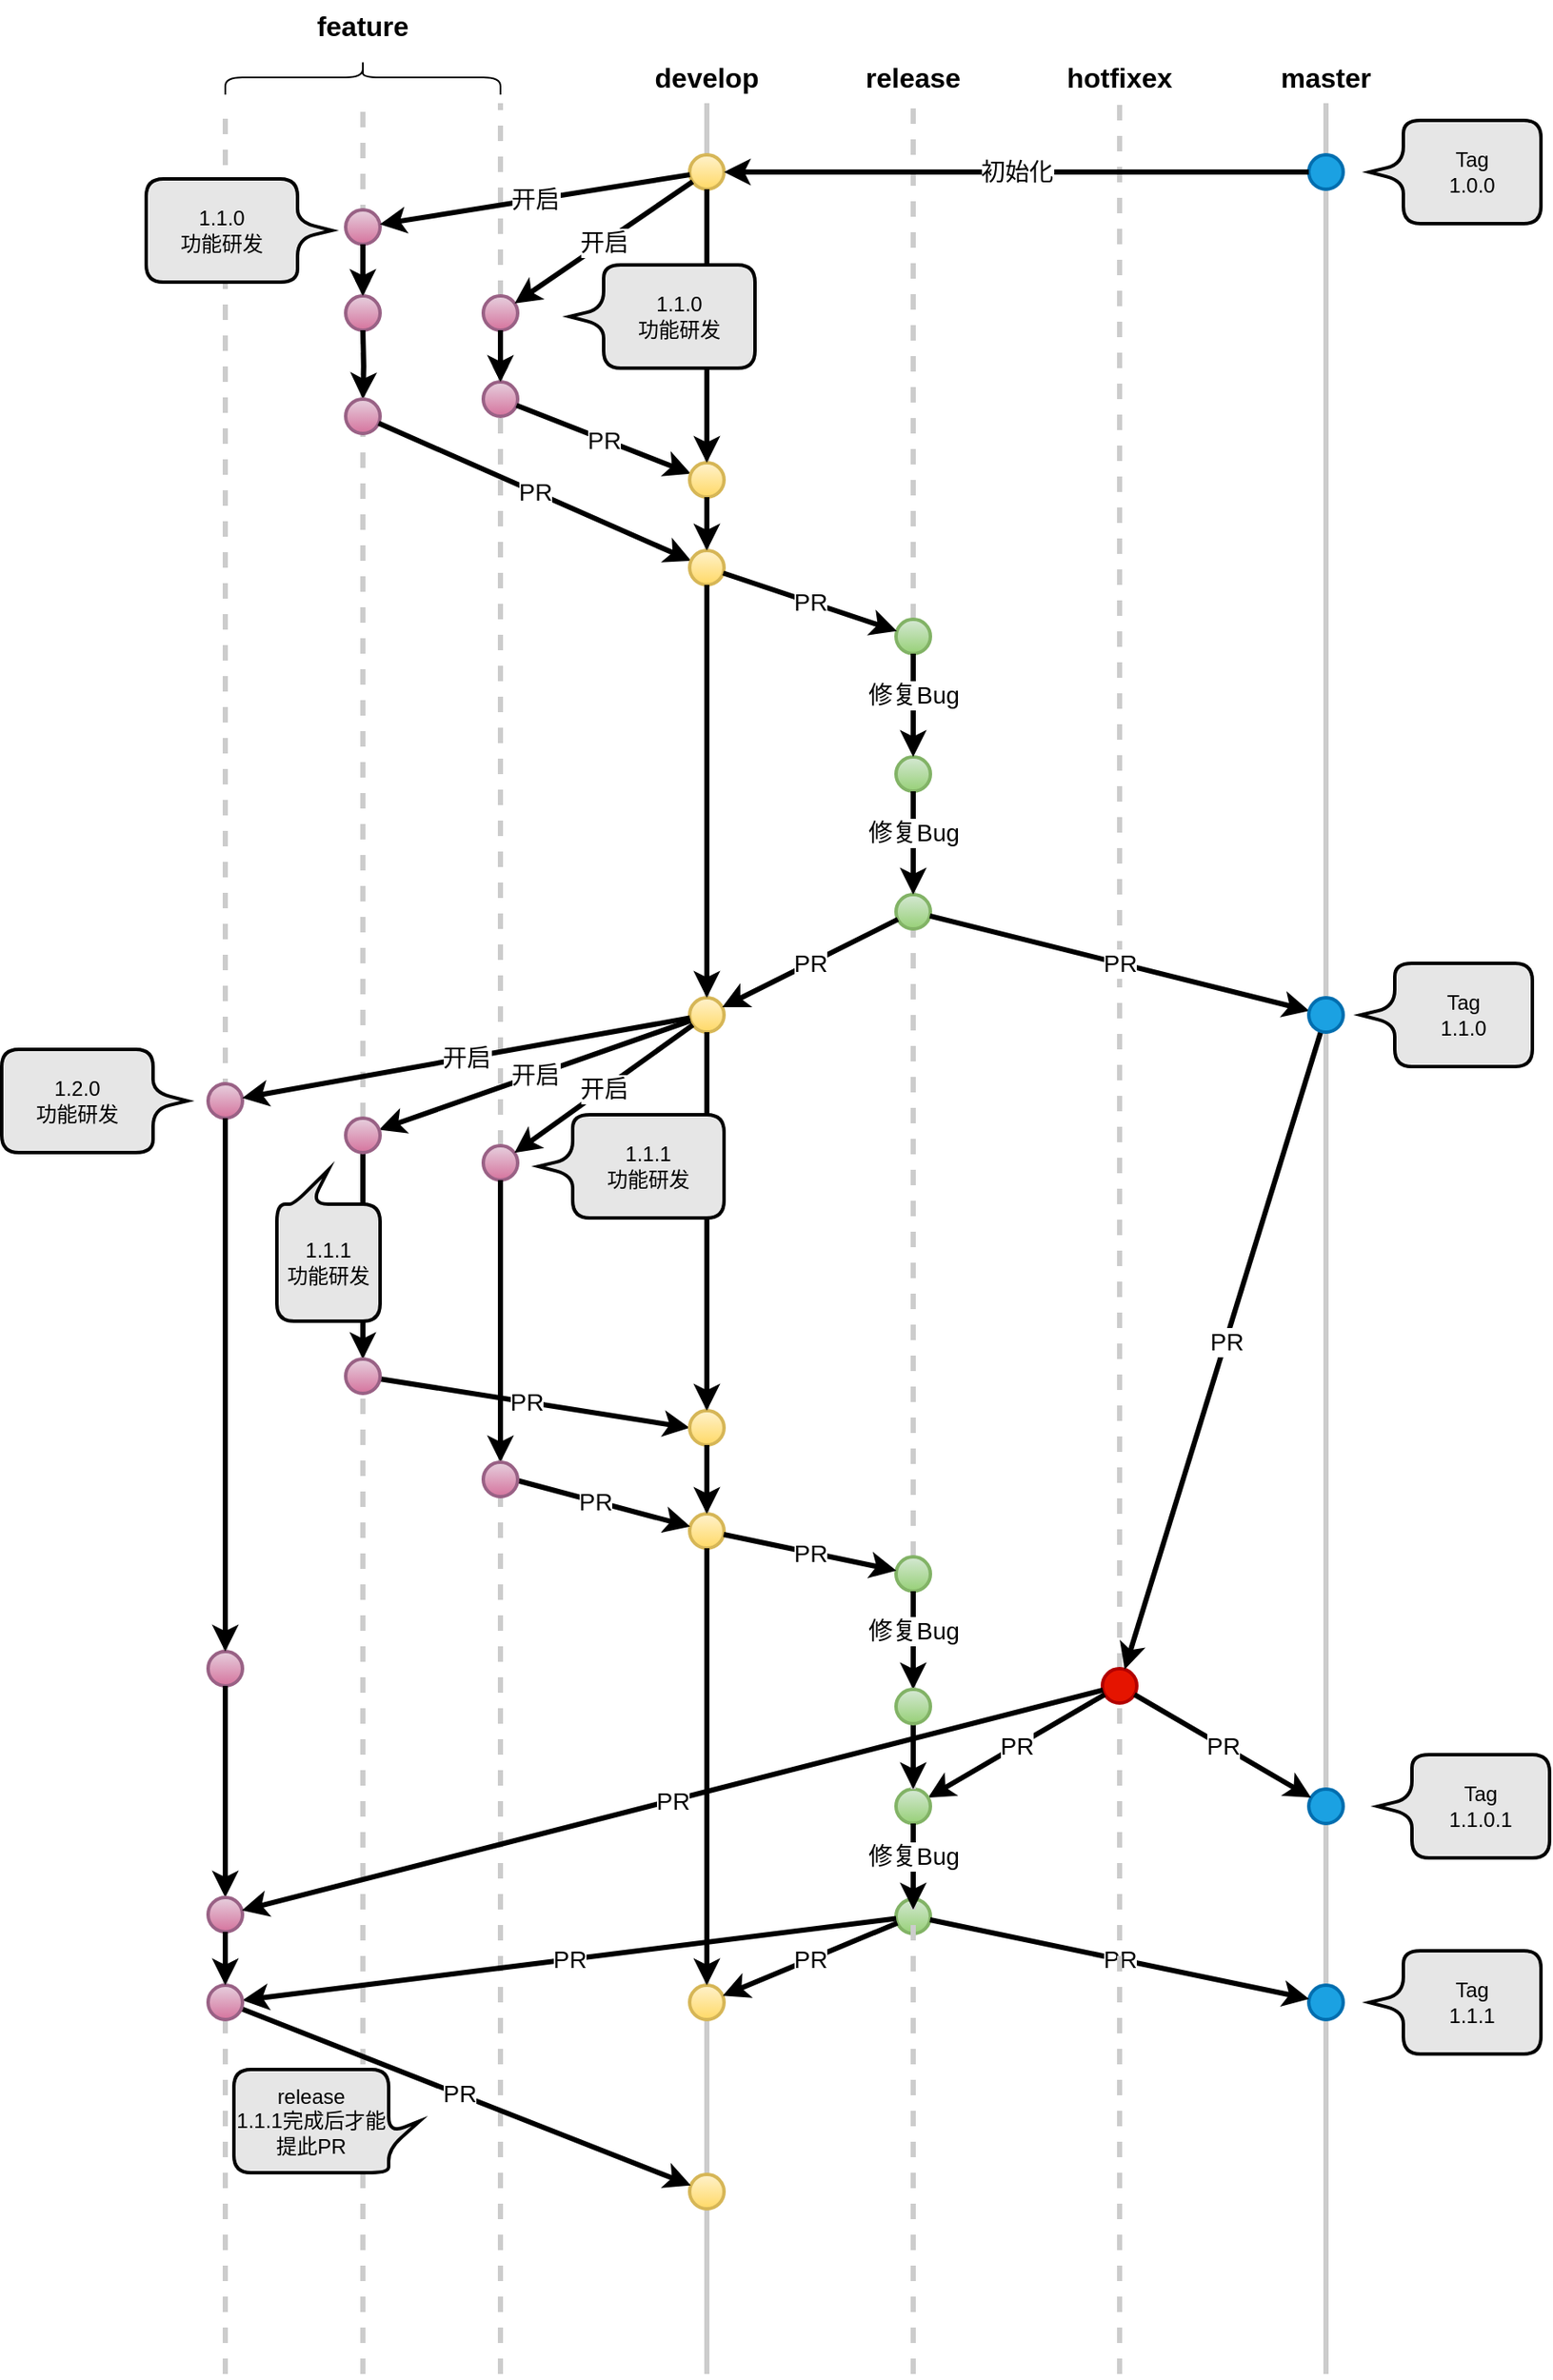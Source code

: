 <mxfile version="22.1.3" type="github">
  <diagram name="Page-1" id="2YBvvXClWsGukQMizWep">
    <mxGraphModel dx="2284" dy="1850" grid="1" gridSize="10" guides="1" tooltips="1" connect="1" arrows="1" fold="1" page="1" pageScale="1" pageWidth="850" pageHeight="1100" math="0" shadow="0">
      <root>
        <mxCell id="0" />
        <mxCell id="1" parent="0" />
        <mxCell id="43bpJHLOXwkWfMs68zJb-3" value="" style="endArrow=none;html=1;rounded=0;dashed=1;strokeWidth=3;strokeColor=#CCCCCC;" edge="1" parent="1" source="43bpJHLOXwkWfMs68zJb-27">
          <mxGeometry width="50" height="50" relative="1" as="geometry">
            <mxPoint x="200" y="680" as="sourcePoint" />
            <mxPoint x="200" y="40" as="targetPoint" />
          </mxGeometry>
        </mxCell>
        <mxCell id="43bpJHLOXwkWfMs68zJb-4" value="" style="endArrow=none;html=1;rounded=0;strokeWidth=3;strokeColor=#CCCCCC;" edge="1" parent="1" source="43bpJHLOXwkWfMs68zJb-17">
          <mxGeometry width="50" height="50" relative="1" as="geometry">
            <mxPoint x="320" y="680" as="sourcePoint" />
            <mxPoint x="320" y="40" as="targetPoint" />
          </mxGeometry>
        </mxCell>
        <mxCell id="43bpJHLOXwkWfMs68zJb-5" value="" style="endArrow=none;html=1;rounded=0;dashed=1;strokeWidth=3;strokeColor=#CCCCCC;" edge="1" parent="1" source="43bpJHLOXwkWfMs68zJb-61">
          <mxGeometry width="50" height="50" relative="1" as="geometry">
            <mxPoint x="440" y="680" as="sourcePoint" />
            <mxPoint x="440" y="40" as="targetPoint" />
          </mxGeometry>
        </mxCell>
        <mxCell id="43bpJHLOXwkWfMs68zJb-6" value="" style="endArrow=none;html=1;rounded=0;dashed=1;strokeWidth=3;strokeColor=#CCCCCC;" edge="1" parent="1" source="43bpJHLOXwkWfMs68zJb-145">
          <mxGeometry width="50" height="50" relative="1" as="geometry">
            <mxPoint x="560" y="1280" as="sourcePoint" />
            <mxPoint x="560" y="40" as="targetPoint" />
          </mxGeometry>
        </mxCell>
        <mxCell id="43bpJHLOXwkWfMs68zJb-7" value="" style="endArrow=none;html=1;rounded=0;strokeWidth=3;strokeColor=#CCCCCC;" edge="1" parent="1" source="43bpJHLOXwkWfMs68zJb-13">
          <mxGeometry width="50" height="50" relative="1" as="geometry">
            <mxPoint x="680" y="680" as="sourcePoint" />
            <mxPoint x="680" y="40" as="targetPoint" />
          </mxGeometry>
        </mxCell>
        <mxCell id="43bpJHLOXwkWfMs68zJb-8" value="master" style="text;html=1;strokeColor=none;fillColor=none;align=center;verticalAlign=middle;whiteSpace=wrap;rounded=0;fontStyle=1;fontSize=16;" vertex="1" parent="1">
          <mxGeometry x="650" y="10" width="60" height="30" as="geometry" />
        </mxCell>
        <mxCell id="43bpJHLOXwkWfMs68zJb-9" value="hotfixex" style="text;html=1;strokeColor=none;fillColor=none;align=center;verticalAlign=middle;whiteSpace=wrap;rounded=0;fontStyle=1;fontSize=16;" vertex="1" parent="1">
          <mxGeometry x="530" y="10" width="60" height="30" as="geometry" />
        </mxCell>
        <mxCell id="43bpJHLOXwkWfMs68zJb-10" value="release" style="text;html=1;strokeColor=none;fillColor=none;align=center;verticalAlign=middle;whiteSpace=wrap;rounded=0;fontStyle=1;fontSize=16;" vertex="1" parent="1">
          <mxGeometry x="410" y="10" width="60" height="30" as="geometry" />
        </mxCell>
        <mxCell id="43bpJHLOXwkWfMs68zJb-11" value="develop" style="text;html=1;strokeColor=none;fillColor=none;align=center;verticalAlign=middle;whiteSpace=wrap;rounded=0;fontStyle=1;fontSize=16;" vertex="1" parent="1">
          <mxGeometry x="290" y="10" width="60" height="30" as="geometry" />
        </mxCell>
        <mxCell id="43bpJHLOXwkWfMs68zJb-12" value="feature" style="text;html=1;strokeColor=none;fillColor=none;align=center;verticalAlign=middle;whiteSpace=wrap;rounded=0;fontStyle=1;fontSize=16;" vertex="1" parent="1">
          <mxGeometry x="90" y="-20" width="60" height="30" as="geometry" />
        </mxCell>
        <mxCell id="43bpJHLOXwkWfMs68zJb-14" value="" style="endArrow=none;html=1;rounded=0;strokeWidth=3;strokeColor=#CCCCCC;" edge="1" parent="1" source="43bpJHLOXwkWfMs68zJb-72" target="43bpJHLOXwkWfMs68zJb-13">
          <mxGeometry width="50" height="50" relative="1" as="geometry">
            <mxPoint x="680" y="680" as="sourcePoint" />
            <mxPoint x="680" y="40" as="targetPoint" />
          </mxGeometry>
        </mxCell>
        <mxCell id="43bpJHLOXwkWfMs68zJb-13" value="" style="ellipse;whiteSpace=wrap;html=1;aspect=fixed;strokeWidth=2;fillColor=#1ba1e2;fontColor=#ffffff;strokeColor=#006EAF;" vertex="1" parent="1">
          <mxGeometry x="670" y="70" width="20" height="20" as="geometry" />
        </mxCell>
        <mxCell id="43bpJHLOXwkWfMs68zJb-18" value="" style="endArrow=none;html=1;rounded=0;strokeWidth=3;strokeColor=#CCCCCC;" edge="1" parent="1" source="43bpJHLOXwkWfMs68zJb-59" target="43bpJHLOXwkWfMs68zJb-17">
          <mxGeometry width="50" height="50" relative="1" as="geometry">
            <mxPoint x="320" y="680" as="sourcePoint" />
            <mxPoint x="320" y="40" as="targetPoint" />
          </mxGeometry>
        </mxCell>
        <mxCell id="43bpJHLOXwkWfMs68zJb-17" value="" style="ellipse;whiteSpace=wrap;html=1;aspect=fixed;strokeWidth=2;fillColor=#fff2cc;strokeColor=#d6b656;gradientColor=#ffd966;" vertex="1" parent="1">
          <mxGeometry x="310" y="70" width="20" height="20" as="geometry" />
        </mxCell>
        <mxCell id="43bpJHLOXwkWfMs68zJb-19" value="" style="endArrow=classic;html=1;rounded=0;strokeWidth=3;" edge="1" parent="1" source="43bpJHLOXwkWfMs68zJb-13" target="43bpJHLOXwkWfMs68zJb-17">
          <mxGeometry relative="1" as="geometry">
            <mxPoint x="430" y="340" as="sourcePoint" />
            <mxPoint x="530" y="340" as="targetPoint" />
          </mxGeometry>
        </mxCell>
        <mxCell id="43bpJHLOXwkWfMs68zJb-20" value="初始化" style="edgeLabel;resizable=0;html=1;align=center;verticalAlign=middle;fontSize=14;" connectable="0" vertex="1" parent="43bpJHLOXwkWfMs68zJb-19">
          <mxGeometry relative="1" as="geometry" />
        </mxCell>
        <mxCell id="43bpJHLOXwkWfMs68zJb-25" value="Tag&lt;br&gt;1.0.0" style="shape=callout;whiteSpace=wrap;html=1;perimeter=calloutPerimeter;size=20;position=0.42;rotation=90;position2=0.5;rounded=1;base=10;horizontal=0;strokeWidth=2;fillColor=#E6E6E6;" vertex="1" parent="1">
          <mxGeometry x="725" y="30" width="60" height="100" as="geometry" />
        </mxCell>
        <mxCell id="43bpJHLOXwkWfMs68zJb-26" value="" style="endArrow=none;html=1;rounded=0;dashed=1;strokeWidth=3;strokeColor=#CCCCCC;" edge="1" parent="1" source="43bpJHLOXwkWfMs68zJb-88">
          <mxGeometry width="50" height="50" relative="1" as="geometry">
            <mxPoint x="120" y="1280" as="sourcePoint" />
            <mxPoint x="120" y="40" as="targetPoint" />
          </mxGeometry>
        </mxCell>
        <mxCell id="43bpJHLOXwkWfMs68zJb-30" value="" style="endArrow=none;html=1;rounded=0;dashed=1;strokeWidth=3;strokeColor=#CCCCCC;" edge="1" parent="1" source="43bpJHLOXwkWfMs68zJb-28" target="43bpJHLOXwkWfMs68zJb-27">
          <mxGeometry width="50" height="50" relative="1" as="geometry">
            <mxPoint x="200" y="732" as="sourcePoint" />
            <mxPoint x="200" y="92" as="targetPoint" />
          </mxGeometry>
        </mxCell>
        <mxCell id="43bpJHLOXwkWfMs68zJb-38" value="" style="edgeStyle=orthogonalEdgeStyle;rounded=0;orthogonalLoop=1;jettySize=auto;html=1;" edge="1" parent="1" source="43bpJHLOXwkWfMs68zJb-27" target="43bpJHLOXwkWfMs68zJb-28">
          <mxGeometry relative="1" as="geometry" />
        </mxCell>
        <mxCell id="43bpJHLOXwkWfMs68zJb-27" value="" style="ellipse;whiteSpace=wrap;html=1;aspect=fixed;strokeWidth=2;fillColor=#e6d0de;strokeColor=#996185;gradientColor=#d5739d;" vertex="1" parent="1">
          <mxGeometry x="190" y="152" width="20" height="20" as="geometry" />
        </mxCell>
        <mxCell id="43bpJHLOXwkWfMs68zJb-32" value="" style="endArrow=none;html=1;rounded=0;dashed=1;strokeWidth=3;strokeColor=#CCCCCC;" edge="1" parent="1" source="43bpJHLOXwkWfMs68zJb-85" target="43bpJHLOXwkWfMs68zJb-28">
          <mxGeometry width="50" height="50" relative="1" as="geometry">
            <mxPoint x="200" y="1280" as="sourcePoint" />
            <mxPoint x="200" y="120" as="targetPoint" />
          </mxGeometry>
        </mxCell>
        <mxCell id="43bpJHLOXwkWfMs68zJb-28" value="" style="ellipse;whiteSpace=wrap;html=1;aspect=fixed;strokeWidth=2;fillColor=#e6d0de;strokeColor=#996185;gradientColor=#d5739d;" vertex="1" parent="1">
          <mxGeometry x="190" y="202" width="20" height="20" as="geometry" />
        </mxCell>
        <mxCell id="43bpJHLOXwkWfMs68zJb-33" value="" style="endArrow=classic;html=1;rounded=0;strokeWidth=3;" edge="1" parent="1" source="43bpJHLOXwkWfMs68zJb-17" target="43bpJHLOXwkWfMs68zJb-27">
          <mxGeometry relative="1" as="geometry">
            <mxPoint x="320" y="130" as="sourcePoint" />
            <mxPoint x="-20" y="130" as="targetPoint" />
          </mxGeometry>
        </mxCell>
        <mxCell id="43bpJHLOXwkWfMs68zJb-34" value="开启" style="edgeLabel;resizable=0;html=1;align=center;verticalAlign=middle;fontSize=14;" connectable="0" vertex="1" parent="43bpJHLOXwkWfMs68zJb-33">
          <mxGeometry relative="1" as="geometry" />
        </mxCell>
        <mxCell id="43bpJHLOXwkWfMs68zJb-35" value="" style="endArrow=classic;html=1;rounded=0;strokeWidth=3;" edge="1" parent="1" source="43bpJHLOXwkWfMs68zJb-27" target="43bpJHLOXwkWfMs68zJb-28">
          <mxGeometry relative="1" as="geometry">
            <mxPoint x="170" y="192" as="sourcePoint" />
            <mxPoint x="100.3" y="187.62" as="targetPoint" />
          </mxGeometry>
        </mxCell>
        <mxCell id="43bpJHLOXwkWfMs68zJb-39" value="" style="endArrow=none;html=1;rounded=0;dashed=1;strokeWidth=3;strokeColor=#CCCCCC;" edge="1" source="43bpJHLOXwkWfMs68zJb-42" target="43bpJHLOXwkWfMs68zJb-41" parent="1">
          <mxGeometry width="50" height="50" relative="1" as="geometry">
            <mxPoint x="120" y="682" as="sourcePoint" />
            <mxPoint x="120" y="42" as="targetPoint" />
          </mxGeometry>
        </mxCell>
        <mxCell id="43bpJHLOXwkWfMs68zJb-40" value="" style="edgeStyle=orthogonalEdgeStyle;rounded=0;orthogonalLoop=1;jettySize=auto;html=1;" edge="1" source="43bpJHLOXwkWfMs68zJb-41" target="43bpJHLOXwkWfMs68zJb-42" parent="1">
          <mxGeometry relative="1" as="geometry" />
        </mxCell>
        <mxCell id="43bpJHLOXwkWfMs68zJb-41" value="" style="ellipse;whiteSpace=wrap;html=1;aspect=fixed;strokeWidth=2;fillColor=#e6d0de;strokeColor=#996185;gradientColor=#d5739d;" vertex="1" parent="1">
          <mxGeometry x="110" y="102" width="20" height="20" as="geometry" />
        </mxCell>
        <mxCell id="43bpJHLOXwkWfMs68zJb-42" value="" style="ellipse;whiteSpace=wrap;html=1;aspect=fixed;strokeWidth=2;fillColor=#e6d0de;strokeColor=#996185;gradientColor=#d5739d;" vertex="1" parent="1">
          <mxGeometry x="110" y="152" width="20" height="20" as="geometry" />
        </mxCell>
        <mxCell id="43bpJHLOXwkWfMs68zJb-43" value="" style="endArrow=classic;html=1;rounded=0;strokeWidth=3;" edge="1" source="43bpJHLOXwkWfMs68zJb-41" target="43bpJHLOXwkWfMs68zJb-42" parent="1">
          <mxGeometry relative="1" as="geometry">
            <mxPoint x="90" y="142" as="sourcePoint" />
            <mxPoint x="20.3" y="137.62" as="targetPoint" />
          </mxGeometry>
        </mxCell>
        <mxCell id="43bpJHLOXwkWfMs68zJb-44" value="" style="endArrow=classic;html=1;rounded=0;strokeWidth=3;" edge="1" parent="1" source="43bpJHLOXwkWfMs68zJb-17" target="43bpJHLOXwkWfMs68zJb-41">
          <mxGeometry relative="1" as="geometry">
            <mxPoint x="252" y="51.64" as="sourcePoint" />
            <mxPoint x="148" y="121.64" as="targetPoint" />
          </mxGeometry>
        </mxCell>
        <mxCell id="43bpJHLOXwkWfMs68zJb-45" value="开启" style="edgeLabel;resizable=0;html=1;align=center;verticalAlign=middle;fontSize=14;" connectable="0" vertex="1" parent="43bpJHLOXwkWfMs68zJb-44">
          <mxGeometry relative="1" as="geometry" />
        </mxCell>
        <mxCell id="43bpJHLOXwkWfMs68zJb-46" value="" style="endArrow=none;html=1;rounded=0;dashed=1;strokeWidth=3;strokeColor=#CCCCCC;" edge="1" source="43bpJHLOXwkWfMs68zJb-48" parent="1">
          <mxGeometry width="50" height="50" relative="1" as="geometry">
            <mxPoint x="120" y="732" as="sourcePoint" />
            <mxPoint x="120" y="172" as="targetPoint" />
          </mxGeometry>
        </mxCell>
        <mxCell id="43bpJHLOXwkWfMs68zJb-47" value="" style="edgeStyle=orthogonalEdgeStyle;rounded=0;orthogonalLoop=1;jettySize=auto;html=1;strokeWidth=3;" edge="1" target="43bpJHLOXwkWfMs68zJb-48" parent="1">
          <mxGeometry relative="1" as="geometry">
            <mxPoint x="120" y="172" as="sourcePoint" />
          </mxGeometry>
        </mxCell>
        <mxCell id="43bpJHLOXwkWfMs68zJb-48" value="" style="ellipse;whiteSpace=wrap;html=1;aspect=fixed;strokeWidth=2;fillColor=#e6d0de;strokeColor=#996185;gradientColor=#d5739d;" vertex="1" parent="1">
          <mxGeometry x="110" y="212" width="20" height="20" as="geometry" />
        </mxCell>
        <mxCell id="43bpJHLOXwkWfMs68zJb-51" value="" style="endArrow=classic;html=1;rounded=0;strokeWidth=3;" edge="1" parent="1" source="43bpJHLOXwkWfMs68zJb-28" target="43bpJHLOXwkWfMs68zJb-53">
          <mxGeometry relative="1" as="geometry">
            <mxPoint x="252" y="232.35" as="sourcePoint" />
            <mxPoint x="160" y="300" as="targetPoint" />
          </mxGeometry>
        </mxCell>
        <mxCell id="43bpJHLOXwkWfMs68zJb-52" value="PR" style="edgeLabel;resizable=0;html=1;align=center;verticalAlign=middle;fontSize=14;" connectable="0" vertex="1" parent="43bpJHLOXwkWfMs68zJb-51">
          <mxGeometry relative="1" as="geometry" />
        </mxCell>
        <mxCell id="43bpJHLOXwkWfMs68zJb-53" value="" style="ellipse;whiteSpace=wrap;html=1;aspect=fixed;strokeWidth=2;fillColor=#fff2cc;strokeColor=#d6b656;gradientColor=#ffd966;" vertex="1" parent="1">
          <mxGeometry x="310" y="249" width="20" height="20" as="geometry" />
        </mxCell>
        <mxCell id="43bpJHLOXwkWfMs68zJb-54" value="" style="endArrow=classic;html=1;rounded=0;strokeWidth=3;" edge="1" parent="1" source="43bpJHLOXwkWfMs68zJb-48" target="43bpJHLOXwkWfMs68zJb-59">
          <mxGeometry relative="1" as="geometry">
            <mxPoint x="130" y="242" as="sourcePoint" />
            <mxPoint x="232" y="300" as="targetPoint" />
          </mxGeometry>
        </mxCell>
        <mxCell id="43bpJHLOXwkWfMs68zJb-55" value="PR" style="edgeLabel;resizable=0;html=1;align=center;verticalAlign=middle;fontSize=14;" connectable="0" vertex="1" parent="43bpJHLOXwkWfMs68zJb-54">
          <mxGeometry relative="1" as="geometry" />
        </mxCell>
        <mxCell id="43bpJHLOXwkWfMs68zJb-60" value="" style="endArrow=none;html=1;rounded=0;strokeWidth=3;strokeColor=#CCCCCC;" edge="1" parent="1" source="43bpJHLOXwkWfMs68zJb-74" target="43bpJHLOXwkWfMs68zJb-59">
          <mxGeometry width="50" height="50" relative="1" as="geometry">
            <mxPoint x="320" y="680" as="sourcePoint" />
            <mxPoint x="320" y="90" as="targetPoint" />
          </mxGeometry>
        </mxCell>
        <mxCell id="43bpJHLOXwkWfMs68zJb-59" value="" style="ellipse;whiteSpace=wrap;html=1;aspect=fixed;strokeWidth=2;fillColor=#fff2cc;strokeColor=#d6b656;gradientColor=#ffd966;" vertex="1" parent="1">
          <mxGeometry x="310" y="300" width="20" height="20" as="geometry" />
        </mxCell>
        <mxCell id="43bpJHLOXwkWfMs68zJb-62" value="" style="endArrow=none;html=1;rounded=0;dashed=1;strokeWidth=3;strokeColor=#CCCCCC;" edge="1" parent="1" source="43bpJHLOXwkWfMs68zJb-116" target="43bpJHLOXwkWfMs68zJb-61">
          <mxGeometry width="50" height="50" relative="1" as="geometry">
            <mxPoint x="440" y="1280" as="sourcePoint" />
            <mxPoint x="440" y="40" as="targetPoint" />
          </mxGeometry>
        </mxCell>
        <mxCell id="43bpJHLOXwkWfMs68zJb-61" value="" style="ellipse;whiteSpace=wrap;html=1;aspect=fixed;strokeWidth=2;fillColor=#d5e8d4;strokeColor=#82b366;gradientColor=#97d077;" vertex="1" parent="1">
          <mxGeometry x="430" y="340" width="20" height="20" as="geometry" />
        </mxCell>
        <mxCell id="43bpJHLOXwkWfMs68zJb-63" value="" style="endArrow=classic;html=1;rounded=0;strokeWidth=3;" edge="1" parent="1" source="43bpJHLOXwkWfMs68zJb-59" target="43bpJHLOXwkWfMs68zJb-61">
          <mxGeometry relative="1" as="geometry">
            <mxPoint x="329.69" y="340.36" as="sourcePoint" />
            <mxPoint x="410" y="360" as="targetPoint" />
          </mxGeometry>
        </mxCell>
        <mxCell id="43bpJHLOXwkWfMs68zJb-64" value="PR" style="edgeLabel;resizable=0;html=1;align=center;verticalAlign=middle;fontSize=14;" connectable="0" vertex="1" parent="43bpJHLOXwkWfMs68zJb-63">
          <mxGeometry relative="1" as="geometry" />
        </mxCell>
        <mxCell id="43bpJHLOXwkWfMs68zJb-65" value="" style="ellipse;whiteSpace=wrap;html=1;aspect=fixed;strokeWidth=2;fillColor=#d5e8d4;strokeColor=#82b366;gradientColor=#97d077;" vertex="1" parent="1">
          <mxGeometry x="430" y="420" width="20" height="20" as="geometry" />
        </mxCell>
        <mxCell id="43bpJHLOXwkWfMs68zJb-66" value="" style="endArrow=classic;html=1;rounded=0;strokeWidth=3;entryX=0.5;entryY=0;entryDx=0;entryDy=0;" edge="1" parent="1" source="43bpJHLOXwkWfMs68zJb-61" target="43bpJHLOXwkWfMs68zJb-65">
          <mxGeometry relative="1" as="geometry">
            <mxPoint x="480.5" y="339.89" as="sourcePoint" />
            <mxPoint x="480" y="410" as="targetPoint" />
          </mxGeometry>
        </mxCell>
        <mxCell id="43bpJHLOXwkWfMs68zJb-67" value="修复Bug" style="edgeLabel;resizable=0;html=1;align=center;verticalAlign=middle;fontSize=14;" connectable="0" vertex="1" parent="43bpJHLOXwkWfMs68zJb-66">
          <mxGeometry relative="1" as="geometry">
            <mxPoint y="-6" as="offset" />
          </mxGeometry>
        </mxCell>
        <mxCell id="43bpJHLOXwkWfMs68zJb-69" value="" style="ellipse;whiteSpace=wrap;html=1;aspect=fixed;strokeWidth=2;fillColor=#d5e8d4;strokeColor=#82b366;gradientColor=#97d077;" vertex="1" parent="1">
          <mxGeometry x="430" y="500" width="20" height="20" as="geometry" />
        </mxCell>
        <mxCell id="43bpJHLOXwkWfMs68zJb-70" value="" style="endArrow=classic;html=1;rounded=0;strokeWidth=3;entryX=0.5;entryY=0;entryDx=0;entryDy=0;" edge="1" parent="1" target="43bpJHLOXwkWfMs68zJb-69">
          <mxGeometry relative="1" as="geometry">
            <mxPoint x="440" y="440" as="sourcePoint" />
            <mxPoint x="480" y="490" as="targetPoint" />
          </mxGeometry>
        </mxCell>
        <mxCell id="43bpJHLOXwkWfMs68zJb-71" value="修复Bug" style="edgeLabel;resizable=0;html=1;align=center;verticalAlign=middle;fontSize=14;" connectable="0" vertex="1" parent="43bpJHLOXwkWfMs68zJb-70">
          <mxGeometry relative="1" as="geometry">
            <mxPoint y="-6" as="offset" />
          </mxGeometry>
        </mxCell>
        <mxCell id="43bpJHLOXwkWfMs68zJb-73" value="" style="endArrow=none;html=1;rounded=0;strokeWidth=3;strokeColor=#CCCCCC;" edge="1" parent="1" source="43bpJHLOXwkWfMs68zJb-124" target="43bpJHLOXwkWfMs68zJb-72">
          <mxGeometry width="50" height="50" relative="1" as="geometry">
            <mxPoint x="680" y="1280" as="sourcePoint" />
            <mxPoint x="680" y="90" as="targetPoint" />
          </mxGeometry>
        </mxCell>
        <mxCell id="43bpJHLOXwkWfMs68zJb-75" value="" style="endArrow=none;html=1;rounded=0;strokeWidth=3;strokeColor=#CCCCCC;" edge="1" parent="1" target="43bpJHLOXwkWfMs68zJb-74">
          <mxGeometry width="50" height="50" relative="1" as="geometry">
            <mxPoint x="320" y="860" as="sourcePoint" />
            <mxPoint x="320" y="320" as="targetPoint" />
          </mxGeometry>
        </mxCell>
        <mxCell id="43bpJHLOXwkWfMs68zJb-74" value="" style="ellipse;whiteSpace=wrap;html=1;aspect=fixed;strokeWidth=2;fillColor=#fff2cc;strokeColor=#d6b656;gradientColor=#ffd966;" vertex="1" parent="1">
          <mxGeometry x="310" y="560" width="20" height="20" as="geometry" />
        </mxCell>
        <mxCell id="43bpJHLOXwkWfMs68zJb-76" value="" style="endArrow=classic;html=1;rounded=0;strokeWidth=3;" edge="1" parent="1" source="43bpJHLOXwkWfMs68zJb-69" target="43bpJHLOXwkWfMs68zJb-72">
          <mxGeometry relative="1" as="geometry">
            <mxPoint x="480.5" y="515.89" as="sourcePoint" />
            <mxPoint x="581.5" y="549.89" as="targetPoint" />
          </mxGeometry>
        </mxCell>
        <mxCell id="43bpJHLOXwkWfMs68zJb-77" value="PR" style="edgeLabel;resizable=0;html=1;align=center;verticalAlign=middle;fontSize=14;" connectable="0" vertex="1" parent="43bpJHLOXwkWfMs68zJb-76">
          <mxGeometry relative="1" as="geometry" />
        </mxCell>
        <mxCell id="43bpJHLOXwkWfMs68zJb-78" value="" style="endArrow=classic;html=1;rounded=0;strokeWidth=3;" edge="1" parent="1" source="43bpJHLOXwkWfMs68zJb-69" target="43bpJHLOXwkWfMs68zJb-74">
          <mxGeometry relative="1" as="geometry">
            <mxPoint x="420.29" y="542.01" as="sourcePoint" />
            <mxPoint x="640.29" y="598.01" as="targetPoint" />
          </mxGeometry>
        </mxCell>
        <mxCell id="43bpJHLOXwkWfMs68zJb-79" value="PR" style="edgeLabel;resizable=0;html=1;align=center;verticalAlign=middle;fontSize=14;" connectable="0" vertex="1" parent="43bpJHLOXwkWfMs68zJb-78">
          <mxGeometry relative="1" as="geometry" />
        </mxCell>
        <mxCell id="43bpJHLOXwkWfMs68zJb-80" value="Tag&lt;br&gt;1.1.0" style="shape=callout;whiteSpace=wrap;html=1;perimeter=calloutPerimeter;size=20;position=0.42;rotation=90;position2=0.5;rounded=1;base=10;horizontal=0;strokeWidth=2;fillColor=#E6E6E6;" vertex="1" parent="1">
          <mxGeometry x="720" y="520" width="60" height="100" as="geometry" />
        </mxCell>
        <mxCell id="43bpJHLOXwkWfMs68zJb-81" value="" style="endArrow=none;html=1;rounded=0;dashed=1;strokeWidth=3;strokeColor=#CCCCCC;" edge="1" parent="1" source="43bpJHLOXwkWfMs68zJb-130">
          <mxGeometry width="50" height="50" relative="1" as="geometry">
            <mxPoint x="40" y="1282" as="sourcePoint" />
            <mxPoint x="40" y="42" as="targetPoint" />
          </mxGeometry>
        </mxCell>
        <mxCell id="43bpJHLOXwkWfMs68zJb-82" value="1.1.0&lt;br&gt;功能研发" style="shape=callout;whiteSpace=wrap;html=1;perimeter=calloutPerimeter;size=20;position=0.42;rotation=0;position2=0.5;rounded=1;base=10;horizontal=1;strokeWidth=2;direction=north;fillColor=#E6E6E6;" vertex="1" parent="1">
          <mxGeometry x="-6" y="84" width="108" height="60" as="geometry" />
        </mxCell>
        <mxCell id="43bpJHLOXwkWfMs68zJb-86" value="" style="endArrow=none;html=1;rounded=0;dashed=1;strokeWidth=3;strokeColor=#CCCCCC;" edge="1" parent="1" source="43bpJHLOXwkWfMs68zJb-101" target="43bpJHLOXwkWfMs68zJb-85">
          <mxGeometry width="50" height="50" relative="1" as="geometry">
            <mxPoint x="200" y="1280" as="sourcePoint" />
            <mxPoint x="200" y="222" as="targetPoint" />
          </mxGeometry>
        </mxCell>
        <mxCell id="43bpJHLOXwkWfMs68zJb-85" value="" style="ellipse;whiteSpace=wrap;html=1;aspect=fixed;strokeWidth=2;fillColor=#e6d0de;strokeColor=#996185;gradientColor=#d5739d;" vertex="1" parent="1">
          <mxGeometry x="190" y="646" width="20" height="20" as="geometry" />
        </mxCell>
        <mxCell id="43bpJHLOXwkWfMs68zJb-87" value="" style="ellipse;whiteSpace=wrap;html=1;aspect=fixed;strokeWidth=2;fillColor=#e6d0de;strokeColor=#996185;gradientColor=#d5739d;" vertex="1" parent="1">
          <mxGeometry x="30" y="610" width="20" height="20" as="geometry" />
        </mxCell>
        <mxCell id="43bpJHLOXwkWfMs68zJb-90" value="" style="endArrow=none;html=1;rounded=0;dashed=1;strokeWidth=3;strokeColor=#CCCCCC;" edge="1" parent="1" source="43bpJHLOXwkWfMs68zJb-102" target="43bpJHLOXwkWfMs68zJb-88">
          <mxGeometry width="50" height="50" relative="1" as="geometry">
            <mxPoint x="120" y="1280" as="sourcePoint" />
            <mxPoint x="120" y="40" as="targetPoint" />
          </mxGeometry>
        </mxCell>
        <mxCell id="43bpJHLOXwkWfMs68zJb-91" value="" style="endArrow=classic;html=1;rounded=0;strokeWidth=3;" edge="1" parent="1" source="43bpJHLOXwkWfMs68zJb-74" target="43bpJHLOXwkWfMs68zJb-87">
          <mxGeometry relative="1" as="geometry">
            <mxPoint x="290.13" y="480.44" as="sourcePoint" />
            <mxPoint x="110.13" y="508.44" as="targetPoint" />
          </mxGeometry>
        </mxCell>
        <mxCell id="43bpJHLOXwkWfMs68zJb-92" value="开启" style="edgeLabel;resizable=0;html=1;align=center;verticalAlign=middle;fontSize=14;" connectable="0" vertex="1" parent="43bpJHLOXwkWfMs68zJb-91">
          <mxGeometry relative="1" as="geometry" />
        </mxCell>
        <mxCell id="43bpJHLOXwkWfMs68zJb-93" value="" style="endArrow=classic;html=1;rounded=0;strokeWidth=3;" edge="1" parent="1" source="43bpJHLOXwkWfMs68zJb-74" target="43bpJHLOXwkWfMs68zJb-88">
          <mxGeometry relative="1" as="geometry">
            <mxPoint x="290" y="510" as="sourcePoint" />
            <mxPoint x="110" y="538" as="targetPoint" />
          </mxGeometry>
        </mxCell>
        <mxCell id="43bpJHLOXwkWfMs68zJb-94" value="开启" style="edgeLabel;resizable=0;html=1;align=center;verticalAlign=middle;fontSize=14;" connectable="0" vertex="1" parent="43bpJHLOXwkWfMs68zJb-93">
          <mxGeometry relative="1" as="geometry" />
        </mxCell>
        <mxCell id="43bpJHLOXwkWfMs68zJb-95" value="" style="endArrow=classic;html=1;rounded=0;strokeWidth=3;" edge="1" parent="1" source="43bpJHLOXwkWfMs68zJb-74" target="43bpJHLOXwkWfMs68zJb-85">
          <mxGeometry relative="1" as="geometry">
            <mxPoint x="280" y="570" as="sourcePoint" />
            <mxPoint x="110" y="564" as="targetPoint" />
          </mxGeometry>
        </mxCell>
        <mxCell id="43bpJHLOXwkWfMs68zJb-96" value="开启" style="edgeLabel;resizable=0;html=1;align=center;verticalAlign=middle;fontSize=14;" connectable="0" vertex="1" parent="43bpJHLOXwkWfMs68zJb-95">
          <mxGeometry relative="1" as="geometry" />
        </mxCell>
        <mxCell id="43bpJHLOXwkWfMs68zJb-98" value="1.2.0&lt;br&gt;功能研发" style="shape=callout;whiteSpace=wrap;html=1;perimeter=calloutPerimeter;size=20;position=0.42;rotation=0;position2=0.5;rounded=1;base=10;horizontal=1;strokeWidth=2;direction=north;fillColor=#E6E6E6;" vertex="1" parent="1">
          <mxGeometry x="-90" y="590" width="108" height="60" as="geometry" />
        </mxCell>
        <mxCell id="43bpJHLOXwkWfMs68zJb-104" value="" style="endArrow=none;html=1;rounded=0;dashed=1;strokeWidth=3;strokeColor=#CCCCCC;" edge="1" parent="1" target="43bpJHLOXwkWfMs68zJb-101">
          <mxGeometry width="50" height="50" relative="1" as="geometry">
            <mxPoint x="200" y="1360" as="sourcePoint" />
            <mxPoint x="200" y="666" as="targetPoint" />
          </mxGeometry>
        </mxCell>
        <mxCell id="43bpJHLOXwkWfMs68zJb-105" value="" style="endArrow=none;html=1;rounded=0;dashed=1;strokeWidth=3;strokeColor=#CCCCCC;" edge="1" parent="1" target="43bpJHLOXwkWfMs68zJb-102">
          <mxGeometry width="50" height="50" relative="1" as="geometry">
            <mxPoint x="120" y="1360" as="sourcePoint" />
            <mxPoint x="120" y="650" as="targetPoint" />
          </mxGeometry>
        </mxCell>
        <mxCell id="43bpJHLOXwkWfMs68zJb-106" value="" style="edgeStyle=orthogonalEdgeStyle;rounded=0;orthogonalLoop=1;jettySize=auto;html=1;strokeWidth=3;" edge="1" parent="1" source="43bpJHLOXwkWfMs68zJb-85" target="43bpJHLOXwkWfMs68zJb-101">
          <mxGeometry relative="1" as="geometry">
            <mxPoint x="250" y="720" as="sourcePoint" />
            <mxPoint x="250" y="784" as="targetPoint" />
          </mxGeometry>
        </mxCell>
        <mxCell id="43bpJHLOXwkWfMs68zJb-107" value="" style="edgeStyle=orthogonalEdgeStyle;rounded=0;orthogonalLoop=1;jettySize=auto;html=1;strokeWidth=3;exitX=0.5;exitY=0.5;exitDx=0;exitDy=0;exitPerimeter=0;" edge="1" parent="1" source="43bpJHLOXwkWfMs68zJb-88" target="43bpJHLOXwkWfMs68zJb-102">
          <mxGeometry relative="1" as="geometry">
            <mxPoint x="159.5" y="726" as="sourcePoint" />
            <mxPoint x="159.5" y="790" as="targetPoint" />
          </mxGeometry>
        </mxCell>
        <mxCell id="43bpJHLOXwkWfMs68zJb-100" value="1.1.1&lt;br&gt;功能研发" style="shape=callout;whiteSpace=wrap;html=1;perimeter=calloutPerimeter;size=20;position=0.67;rotation=0;position2=0.5;rounded=1;base=10;horizontal=1;strokeWidth=2;direction=west;fillColor=#E6E6E6;" vertex="1" parent="1">
          <mxGeometry x="70" y="660" width="60" height="88" as="geometry" />
        </mxCell>
        <mxCell id="43bpJHLOXwkWfMs68zJb-109" value="" style="endArrow=none;html=1;rounded=0;strokeWidth=3;strokeColor=#CCCCCC;" edge="1" parent="1" source="43bpJHLOXwkWfMs68zJb-139" target="43bpJHLOXwkWfMs68zJb-108">
          <mxGeometry width="50" height="50" relative="1" as="geometry">
            <mxPoint x="320" y="1280" as="sourcePoint" />
            <mxPoint x="320" y="580" as="targetPoint" />
          </mxGeometry>
        </mxCell>
        <mxCell id="43bpJHLOXwkWfMs68zJb-108" value="" style="ellipse;whiteSpace=wrap;html=1;aspect=fixed;strokeWidth=2;fillColor=#fff2cc;strokeColor=#d6b656;gradientColor=#ffd966;" vertex="1" parent="1">
          <mxGeometry x="310" y="860" width="20" height="20" as="geometry" />
        </mxCell>
        <mxCell id="43bpJHLOXwkWfMs68zJb-110" value="" style="endArrow=classic;html=1;rounded=0;strokeWidth=3;exitX=0.5;exitY=0.5;exitDx=0;exitDy=0;exitPerimeter=0;entryX=0;entryY=0.5;entryDx=0;entryDy=0;" edge="1" parent="1" source="43bpJHLOXwkWfMs68zJb-102" target="43bpJHLOXwkWfMs68zJb-115">
          <mxGeometry relative="1" as="geometry">
            <mxPoint x="170.5" y="719.89" as="sourcePoint" />
            <mxPoint x="290" y="800" as="targetPoint" />
          </mxGeometry>
        </mxCell>
        <mxCell id="43bpJHLOXwkWfMs68zJb-111" value="PR" style="edgeLabel;resizable=0;html=1;align=center;verticalAlign=middle;fontSize=14;" connectable="0" vertex="1" parent="43bpJHLOXwkWfMs68zJb-110">
          <mxGeometry relative="1" as="geometry" />
        </mxCell>
        <mxCell id="43bpJHLOXwkWfMs68zJb-112" value="" style="endArrow=classic;html=1;rounded=0;strokeWidth=3;exitX=0.5;exitY=0.4;exitDx=0;exitDy=0;exitPerimeter=0;" edge="1" parent="1" source="43bpJHLOXwkWfMs68zJb-101" target="43bpJHLOXwkWfMs68zJb-108">
          <mxGeometry relative="1" as="geometry">
            <mxPoint x="230" y="870" as="sourcePoint" />
            <mxPoint x="270" y="870" as="targetPoint" />
          </mxGeometry>
        </mxCell>
        <mxCell id="43bpJHLOXwkWfMs68zJb-113" value="PR" style="edgeLabel;resizable=0;html=1;align=center;verticalAlign=middle;fontSize=14;" connectable="0" vertex="1" parent="43bpJHLOXwkWfMs68zJb-112">
          <mxGeometry relative="1" as="geometry" />
        </mxCell>
        <mxCell id="43bpJHLOXwkWfMs68zJb-101" value="" style="ellipse;whiteSpace=wrap;html=1;aspect=fixed;strokeWidth=2;fillColor=#e6d0de;strokeColor=#996185;gradientColor=#d5739d;" vertex="1" parent="1">
          <mxGeometry x="190" y="830" width="20" height="20" as="geometry" />
        </mxCell>
        <mxCell id="43bpJHLOXwkWfMs68zJb-88" value="" style="ellipse;whiteSpace=wrap;html=1;aspect=fixed;strokeWidth=2;fillColor=#e6d0de;strokeColor=#996185;gradientColor=#d5739d;" vertex="1" parent="1">
          <mxGeometry x="110" y="630" width="20" height="20" as="geometry" />
        </mxCell>
        <mxCell id="43bpJHLOXwkWfMs68zJb-115" value="" style="ellipse;whiteSpace=wrap;html=1;aspect=fixed;strokeWidth=2;fillColor=#fff2cc;strokeColor=#d6b656;gradientColor=#ffd966;" vertex="1" parent="1">
          <mxGeometry x="310" y="800" width="20" height="20" as="geometry" />
        </mxCell>
        <mxCell id="43bpJHLOXwkWfMs68zJb-102" value="" style="ellipse;whiteSpace=wrap;html=1;aspect=fixed;strokeWidth=2;fillColor=#e6d0de;strokeColor=#996185;gradientColor=#d5739d;" vertex="1" parent="1">
          <mxGeometry x="110" y="770" width="20" height="20" as="geometry" />
        </mxCell>
        <mxCell id="43bpJHLOXwkWfMs68zJb-117" value="" style="endArrow=none;html=1;rounded=0;dashed=1;strokeWidth=3;strokeColor=#CCCCCC;" edge="1" parent="1" source="43bpJHLOXwkWfMs68zJb-156" target="43bpJHLOXwkWfMs68zJb-116">
          <mxGeometry width="50" height="50" relative="1" as="geometry">
            <mxPoint x="440" y="1280" as="sourcePoint" />
            <mxPoint x="440" y="360" as="targetPoint" />
          </mxGeometry>
        </mxCell>
        <mxCell id="43bpJHLOXwkWfMs68zJb-116" value="" style="ellipse;whiteSpace=wrap;html=1;aspect=fixed;strokeWidth=2;fillColor=#d5e8d4;strokeColor=#82b366;gradientColor=#97d077;" vertex="1" parent="1">
          <mxGeometry x="430" y="885" width="20" height="20" as="geometry" />
        </mxCell>
        <mxCell id="43bpJHLOXwkWfMs68zJb-118" value="" style="endArrow=classic;html=1;rounded=0;strokeWidth=3;" edge="1" parent="1" source="43bpJHLOXwkWfMs68zJb-108" target="43bpJHLOXwkWfMs68zJb-116">
          <mxGeometry relative="1" as="geometry">
            <mxPoint x="380" y="880" as="sourcePoint" />
            <mxPoint x="490" y="909" as="targetPoint" />
          </mxGeometry>
        </mxCell>
        <mxCell id="43bpJHLOXwkWfMs68zJb-119" value="PR" style="edgeLabel;resizable=0;html=1;align=center;verticalAlign=middle;fontSize=14;" connectable="0" vertex="1" parent="43bpJHLOXwkWfMs68zJb-118">
          <mxGeometry relative="1" as="geometry" />
        </mxCell>
        <mxCell id="43bpJHLOXwkWfMs68zJb-120" value="" style="endArrow=classic;html=1;rounded=0;strokeWidth=3;exitX=0.5;exitY=1;exitDx=0;exitDy=0;" edge="1" target="43bpJHLOXwkWfMs68zJb-156" parent="1" source="43bpJHLOXwkWfMs68zJb-116">
          <mxGeometry relative="1" as="geometry">
            <mxPoint x="440" y="940" as="sourcePoint" />
            <mxPoint x="440" y="940" as="targetPoint" />
          </mxGeometry>
        </mxCell>
        <mxCell id="43bpJHLOXwkWfMs68zJb-121" value="修复Bug" style="edgeLabel;resizable=0;html=1;align=center;verticalAlign=middle;fontSize=14;" connectable="0" vertex="1" parent="43bpJHLOXwkWfMs68zJb-120">
          <mxGeometry relative="1" as="geometry">
            <mxPoint y="-6" as="offset" />
          </mxGeometry>
        </mxCell>
        <mxCell id="43bpJHLOXwkWfMs68zJb-122" value="" style="ellipse;whiteSpace=wrap;html=1;aspect=fixed;strokeWidth=2;fillColor=#d5e8d4;strokeColor=#82b366;gradientColor=#97d077;" vertex="1" parent="1">
          <mxGeometry x="430" y="1084" width="20" height="20" as="geometry" />
        </mxCell>
        <mxCell id="43bpJHLOXwkWfMs68zJb-123" value="" style="ellipse;whiteSpace=wrap;html=1;aspect=fixed;strokeWidth=2;fillColor=#fff2cc;strokeColor=#d6b656;gradientColor=#ffd966;" vertex="1" parent="1">
          <mxGeometry x="310" y="1134" width="20" height="20" as="geometry" />
        </mxCell>
        <mxCell id="43bpJHLOXwkWfMs68zJb-125" value="" style="endArrow=none;html=1;rounded=0;strokeWidth=3;strokeColor=#CCCCCC;" edge="1" parent="1" target="43bpJHLOXwkWfMs68zJb-124">
          <mxGeometry width="50" height="50" relative="1" as="geometry">
            <mxPoint x="680" y="1360" as="sourcePoint" />
            <mxPoint x="680" y="610" as="targetPoint" />
          </mxGeometry>
        </mxCell>
        <mxCell id="43bpJHLOXwkWfMs68zJb-124" value="" style="ellipse;whiteSpace=wrap;html=1;aspect=fixed;strokeWidth=2;fillColor=#1ba1e2;fontColor=#ffffff;strokeColor=#006EAF;" vertex="1" parent="1">
          <mxGeometry x="670" y="1134" width="20" height="20" as="geometry" />
        </mxCell>
        <mxCell id="43bpJHLOXwkWfMs68zJb-126" value="" style="endArrow=classic;html=1;rounded=0;strokeWidth=3;" edge="1" parent="1" source="43bpJHLOXwkWfMs68zJb-122" target="43bpJHLOXwkWfMs68zJb-124">
          <mxGeometry relative="1" as="geometry">
            <mxPoint x="460.29" y="1066.01" as="sourcePoint" />
            <mxPoint x="680.29" y="1122.01" as="targetPoint" />
          </mxGeometry>
        </mxCell>
        <mxCell id="43bpJHLOXwkWfMs68zJb-127" value="PR" style="edgeLabel;resizable=0;html=1;align=center;verticalAlign=middle;fontSize=14;" connectable="0" vertex="1" parent="43bpJHLOXwkWfMs68zJb-126">
          <mxGeometry relative="1" as="geometry" />
        </mxCell>
        <mxCell id="43bpJHLOXwkWfMs68zJb-128" value="" style="endArrow=classic;html=1;rounded=0;strokeWidth=3;" edge="1" parent="1" source="43bpJHLOXwkWfMs68zJb-122" target="43bpJHLOXwkWfMs68zJb-123">
          <mxGeometry relative="1" as="geometry">
            <mxPoint x="410" y="1094" as="sourcePoint" />
            <mxPoint x="350" y="1124" as="targetPoint" />
          </mxGeometry>
        </mxCell>
        <mxCell id="43bpJHLOXwkWfMs68zJb-129" value="PR" style="edgeLabel;resizable=0;html=1;align=center;verticalAlign=middle;fontSize=14;" connectable="0" vertex="1" parent="43bpJHLOXwkWfMs68zJb-128">
          <mxGeometry relative="1" as="geometry" />
        </mxCell>
        <mxCell id="43bpJHLOXwkWfMs68zJb-133" value="" style="endArrow=none;html=1;rounded=0;dashed=1;strokeWidth=3;strokeColor=#CCCCCC;" edge="1" parent="1" source="43bpJHLOXwkWfMs68zJb-131" target="43bpJHLOXwkWfMs68zJb-130">
          <mxGeometry width="50" height="50" relative="1" as="geometry">
            <mxPoint x="40" y="1282" as="sourcePoint" />
            <mxPoint x="40" y="42" as="targetPoint" />
          </mxGeometry>
        </mxCell>
        <mxCell id="43bpJHLOXwkWfMs68zJb-130" value="" style="ellipse;whiteSpace=wrap;html=1;aspect=fixed;strokeWidth=2;fillColor=#e6d0de;strokeColor=#996185;gradientColor=#d5739d;" vertex="1" parent="1">
          <mxGeometry x="30" y="940" width="20" height="20" as="geometry" />
        </mxCell>
        <mxCell id="43bpJHLOXwkWfMs68zJb-134" value="" style="endArrow=none;html=1;rounded=0;dashed=1;strokeWidth=3;strokeColor=#CCCCCC;" edge="1" parent="1" target="43bpJHLOXwkWfMs68zJb-131">
          <mxGeometry width="50" height="50" relative="1" as="geometry">
            <mxPoint x="40" y="1360" as="sourcePoint" />
            <mxPoint x="40" y="990" as="targetPoint" />
          </mxGeometry>
        </mxCell>
        <mxCell id="43bpJHLOXwkWfMs68zJb-135" value="" style="edgeStyle=orthogonalEdgeStyle;rounded=0;orthogonalLoop=1;jettySize=auto;html=1;strokeWidth=3;" edge="1" parent="1" source="43bpJHLOXwkWfMs68zJb-87" target="43bpJHLOXwkWfMs68zJb-130">
          <mxGeometry relative="1" as="geometry">
            <mxPoint x="10" y="680" as="sourcePoint" />
            <mxPoint x="10" y="844" as="targetPoint" />
          </mxGeometry>
        </mxCell>
        <mxCell id="43bpJHLOXwkWfMs68zJb-136" value="" style="edgeStyle=orthogonalEdgeStyle;rounded=0;orthogonalLoop=1;jettySize=auto;html=1;strokeWidth=3;entryX=0.5;entryY=0;entryDx=0;entryDy=0;" edge="1" parent="1" source="43bpJHLOXwkWfMs68zJb-130" target="43bpJHLOXwkWfMs68zJb-170">
          <mxGeometry relative="1" as="geometry">
            <mxPoint x="70" y="850" as="sourcePoint" />
            <mxPoint x="40" y="1010" as="targetPoint" />
          </mxGeometry>
        </mxCell>
        <mxCell id="43bpJHLOXwkWfMs68zJb-137" value="" style="endArrow=classic;html=1;rounded=0;strokeWidth=3;" edge="1" parent="1" source="43bpJHLOXwkWfMs68zJb-122" target="43bpJHLOXwkWfMs68zJb-131">
          <mxGeometry relative="1" as="geometry">
            <mxPoint x="171.77" y="1142.14" as="sourcePoint" />
            <mxPoint x="69.77" y="1184.14" as="targetPoint" />
          </mxGeometry>
        </mxCell>
        <mxCell id="43bpJHLOXwkWfMs68zJb-138" value="PR" style="edgeLabel;resizable=0;html=1;align=center;verticalAlign=middle;fontSize=14;" connectable="0" vertex="1" parent="43bpJHLOXwkWfMs68zJb-137">
          <mxGeometry relative="1" as="geometry" />
        </mxCell>
        <mxCell id="43bpJHLOXwkWfMs68zJb-140" value="" style="endArrow=none;html=1;rounded=0;strokeWidth=3;strokeColor=#CCCCCC;" edge="1" parent="1" target="43bpJHLOXwkWfMs68zJb-139">
          <mxGeometry width="50" height="50" relative="1" as="geometry">
            <mxPoint x="320" y="1360" as="sourcePoint" />
            <mxPoint x="320" y="910" as="targetPoint" />
          </mxGeometry>
        </mxCell>
        <mxCell id="43bpJHLOXwkWfMs68zJb-139" value="" style="ellipse;whiteSpace=wrap;html=1;aspect=fixed;strokeWidth=2;fillColor=#fff2cc;strokeColor=#d6b656;gradientColor=#ffd966;" vertex="1" parent="1">
          <mxGeometry x="310" y="1244" width="20" height="20" as="geometry" />
        </mxCell>
        <mxCell id="43bpJHLOXwkWfMs68zJb-141" value="" style="endArrow=classic;html=1;rounded=0;strokeWidth=3;exitX=0.5;exitY=0.5;exitDx=0;exitDy=0;exitPerimeter=0;" edge="1" parent="1" source="43bpJHLOXwkWfMs68zJb-131" target="43bpJHLOXwkWfMs68zJb-139">
          <mxGeometry relative="1" as="geometry">
            <mxPoint x="65" y="1164" as="sourcePoint" />
            <mxPoint x="255" y="1194" as="targetPoint" />
          </mxGeometry>
        </mxCell>
        <mxCell id="43bpJHLOXwkWfMs68zJb-142" value="PR" style="edgeLabel;resizable=0;html=1;align=center;verticalAlign=middle;fontSize=14;" connectable="0" vertex="1" parent="43bpJHLOXwkWfMs68zJb-141">
          <mxGeometry relative="1" as="geometry" />
        </mxCell>
        <mxCell id="43bpJHLOXwkWfMs68zJb-131" value="" style="ellipse;whiteSpace=wrap;html=1;aspect=fixed;strokeWidth=2;fillColor=#e6d0de;strokeColor=#996185;gradientColor=#d5739d;" vertex="1" parent="1">
          <mxGeometry x="30" y="1134" width="20" height="20" as="geometry" />
        </mxCell>
        <mxCell id="43bpJHLOXwkWfMs68zJb-143" value="release&lt;br&gt;1.1.1完成后才能提此PR" style="shape=callout;whiteSpace=wrap;html=1;perimeter=calloutPerimeter;size=18;position=0.23;rotation=0;position2=0.5;rounded=1;base=9;horizontal=1;strokeWidth=2;direction=north;fillColor=#E6E6E6;" vertex="1" parent="1">
          <mxGeometry x="45" y="1183" width="108" height="60" as="geometry" />
        </mxCell>
        <mxCell id="43bpJHLOXwkWfMs68zJb-144" value="Tag&lt;br&gt;1.1.1" style="shape=callout;whiteSpace=wrap;html=1;perimeter=calloutPerimeter;size=20;position=0.42;rotation=90;position2=0.5;rounded=1;base=10;horizontal=0;strokeWidth=2;fillColor=#E6E6E6;" vertex="1" parent="1">
          <mxGeometry x="725" y="1094" width="60" height="100" as="geometry" />
        </mxCell>
        <mxCell id="43bpJHLOXwkWfMs68zJb-146" value="" style="endArrow=none;html=1;rounded=0;dashed=1;strokeWidth=3;strokeColor=#CCCCCC;" edge="1" parent="1" target="43bpJHLOXwkWfMs68zJb-145">
          <mxGeometry width="50" height="50" relative="1" as="geometry">
            <mxPoint x="560" y="1360" as="sourcePoint" />
            <mxPoint x="560" y="40" as="targetPoint" />
          </mxGeometry>
        </mxCell>
        <mxCell id="43bpJHLOXwkWfMs68zJb-145" value="" style="ellipse;whiteSpace=wrap;html=1;aspect=fixed;strokeWidth=2;fillColor=#e51400;fontColor=#ffffff;strokeColor=#B20000;" vertex="1" parent="1">
          <mxGeometry x="550" y="950" width="20" height="20" as="geometry" />
        </mxCell>
        <mxCell id="43bpJHLOXwkWfMs68zJb-147" value="" style="endArrow=classic;html=1;rounded=0;strokeWidth=3;exitX=0.5;exitY=0.5;exitDx=0;exitDy=0;exitPerimeter=0;" edge="1" parent="1" source="43bpJHLOXwkWfMs68zJb-72" target="43bpJHLOXwkWfMs68zJb-145">
          <mxGeometry relative="1" as="geometry">
            <mxPoint x="652.06" y="598.47" as="sourcePoint" />
            <mxPoint x="560" y="900" as="targetPoint" />
          </mxGeometry>
        </mxCell>
        <mxCell id="43bpJHLOXwkWfMs68zJb-148" value="PR" style="edgeLabel;resizable=0;html=1;align=center;verticalAlign=middle;fontSize=14;" connectable="0" vertex="1" parent="43bpJHLOXwkWfMs68zJb-147">
          <mxGeometry relative="1" as="geometry" />
        </mxCell>
        <mxCell id="43bpJHLOXwkWfMs68zJb-149" value="" style="edgeStyle=orthogonalEdgeStyle;rounded=0;orthogonalLoop=1;jettySize=auto;html=1;strokeWidth=3;" edge="1" parent="1" source="43bpJHLOXwkWfMs68zJb-17" target="43bpJHLOXwkWfMs68zJb-53">
          <mxGeometry relative="1" as="geometry">
            <mxPoint x="390" y="122" as="sourcePoint" />
            <mxPoint x="390" y="162" as="targetPoint" />
          </mxGeometry>
        </mxCell>
        <mxCell id="43bpJHLOXwkWfMs68zJb-83" value="1.1.0&lt;br&gt;功能研发" style="shape=callout;whiteSpace=wrap;html=1;perimeter=calloutPerimeter;size=20;position=0.42;rotation=0;position2=0.5;rounded=1;base=10;horizontal=1;strokeWidth=2;direction=south;fillColor=#E6E6E6;" vertex="1" parent="1">
          <mxGeometry x="240" y="134" width="108" height="60" as="geometry" />
        </mxCell>
        <mxCell id="43bpJHLOXwkWfMs68zJb-150" value="" style="edgeStyle=orthogonalEdgeStyle;rounded=0;orthogonalLoop=1;jettySize=auto;html=1;strokeWidth=3;entryX=0.5;entryY=0;entryDx=0;entryDy=0;" edge="1" parent="1" source="43bpJHLOXwkWfMs68zJb-53" target="43bpJHLOXwkWfMs68zJb-59">
          <mxGeometry relative="1" as="geometry">
            <mxPoint x="380" y="110" as="sourcePoint" />
            <mxPoint x="380" y="269" as="targetPoint" />
          </mxGeometry>
        </mxCell>
        <mxCell id="43bpJHLOXwkWfMs68zJb-151" value="" style="edgeStyle=orthogonalEdgeStyle;rounded=0;orthogonalLoop=1;jettySize=auto;html=1;strokeWidth=3;" edge="1" parent="1" source="43bpJHLOXwkWfMs68zJb-59" target="43bpJHLOXwkWfMs68zJb-74">
          <mxGeometry relative="1" as="geometry">
            <mxPoint x="290" y="361" as="sourcePoint" />
            <mxPoint x="290" y="520" as="targetPoint" />
          </mxGeometry>
        </mxCell>
        <mxCell id="43bpJHLOXwkWfMs68zJb-152" value="" style="edgeStyle=orthogonalEdgeStyle;rounded=0;orthogonalLoop=1;jettySize=auto;html=1;strokeWidth=3;" edge="1" parent="1" source="43bpJHLOXwkWfMs68zJb-74" target="43bpJHLOXwkWfMs68zJb-115">
          <mxGeometry relative="1" as="geometry">
            <mxPoint x="380" y="560" as="sourcePoint" />
            <mxPoint x="380" y="800" as="targetPoint" />
          </mxGeometry>
        </mxCell>
        <mxCell id="43bpJHLOXwkWfMs68zJb-97" value="1.1.1&lt;br&gt;功能研发" style="shape=callout;whiteSpace=wrap;html=1;perimeter=calloutPerimeter;size=20;position=0.42;rotation=0;position2=0.5;rounded=1;base=10;horizontal=1;strokeWidth=2;direction=south;fillColor=#E6E6E6;" vertex="1" parent="1">
          <mxGeometry x="222" y="628" width="108" height="60" as="geometry" />
        </mxCell>
        <mxCell id="43bpJHLOXwkWfMs68zJb-153" value="" style="edgeStyle=orthogonalEdgeStyle;rounded=0;orthogonalLoop=1;jettySize=auto;html=1;strokeWidth=3;" edge="1" parent="1" source="43bpJHLOXwkWfMs68zJb-115" target="43bpJHLOXwkWfMs68zJb-108">
          <mxGeometry relative="1" as="geometry">
            <mxPoint x="390" y="610" as="sourcePoint" />
            <mxPoint x="390" y="830" as="targetPoint" />
          </mxGeometry>
        </mxCell>
        <mxCell id="43bpJHLOXwkWfMs68zJb-154" value="" style="edgeStyle=orthogonalEdgeStyle;rounded=0;orthogonalLoop=1;jettySize=auto;html=1;strokeWidth=3;" edge="1" parent="1" source="43bpJHLOXwkWfMs68zJb-108" target="43bpJHLOXwkWfMs68zJb-123">
          <mxGeometry relative="1" as="geometry">
            <mxPoint x="290" y="920" as="sourcePoint" />
            <mxPoint x="290" y="960" as="targetPoint" />
          </mxGeometry>
        </mxCell>
        <mxCell id="43bpJHLOXwkWfMs68zJb-158" value="" style="endArrow=classic;html=1;rounded=0;strokeWidth=3;" edge="1" parent="1" source="43bpJHLOXwkWfMs68zJb-145" target="43bpJHLOXwkWfMs68zJb-160">
          <mxGeometry relative="1" as="geometry">
            <mxPoint x="686.91" y="689.76" as="sourcePoint" />
            <mxPoint x="510" y="980" as="targetPoint" />
          </mxGeometry>
        </mxCell>
        <mxCell id="43bpJHLOXwkWfMs68zJb-159" value="PR" style="edgeLabel;resizable=0;html=1;align=center;verticalAlign=middle;fontSize=14;" connectable="0" vertex="1" parent="43bpJHLOXwkWfMs68zJb-158">
          <mxGeometry relative="1" as="geometry" />
        </mxCell>
        <mxCell id="43bpJHLOXwkWfMs68zJb-161" value="" style="endArrow=none;html=1;rounded=0;dashed=1;strokeWidth=3;strokeColor=#CCCCCC;" edge="1" parent="1" target="43bpJHLOXwkWfMs68zJb-160">
          <mxGeometry width="50" height="50" relative="1" as="geometry">
            <mxPoint x="440" y="1360" as="sourcePoint" />
            <mxPoint x="440" y="982" as="targetPoint" />
          </mxGeometry>
        </mxCell>
        <mxCell id="43bpJHLOXwkWfMs68zJb-160" value="" style="ellipse;whiteSpace=wrap;html=1;aspect=fixed;strokeWidth=2;fillColor=#d5e8d4;strokeColor=#82b366;gradientColor=#97d077;" vertex="1" parent="1">
          <mxGeometry x="430" y="1020" width="20" height="20" as="geometry" />
        </mxCell>
        <mxCell id="43bpJHLOXwkWfMs68zJb-162" value="" style="endArrow=classic;html=1;rounded=0;strokeWidth=3;" edge="1" parent="1" source="43bpJHLOXwkWfMs68zJb-160">
          <mxGeometry relative="1" as="geometry">
            <mxPoint x="410" y="1027" as="sourcePoint" />
            <mxPoint x="440" y="1090" as="targetPoint" />
          </mxGeometry>
        </mxCell>
        <mxCell id="43bpJHLOXwkWfMs68zJb-163" value="修复Bug" style="edgeLabel;resizable=0;html=1;align=center;verticalAlign=middle;fontSize=14;" connectable="0" vertex="1" parent="43bpJHLOXwkWfMs68zJb-162">
          <mxGeometry relative="1" as="geometry">
            <mxPoint y="-6" as="offset" />
          </mxGeometry>
        </mxCell>
        <mxCell id="43bpJHLOXwkWfMs68zJb-157" value="" style="endArrow=none;html=1;rounded=0;dashed=1;strokeWidth=3;strokeColor=#CCCCCC;" edge="1" parent="1" source="43bpJHLOXwkWfMs68zJb-160" target="43bpJHLOXwkWfMs68zJb-156">
          <mxGeometry width="50" height="50" relative="1" as="geometry">
            <mxPoint x="440" y="1280" as="sourcePoint" />
            <mxPoint x="440" y="905" as="targetPoint" />
          </mxGeometry>
        </mxCell>
        <mxCell id="43bpJHLOXwkWfMs68zJb-164" value="" style="edgeStyle=orthogonalEdgeStyle;rounded=0;orthogonalLoop=1;jettySize=auto;html=1;strokeWidth=3;exitX=0.5;exitY=0.4;exitDx=0;exitDy=0;exitPerimeter=0;" edge="1" parent="1" source="43bpJHLOXwkWfMs68zJb-156" target="43bpJHLOXwkWfMs68zJb-160">
          <mxGeometry relative="1" as="geometry">
            <mxPoint x="360" y="940" as="sourcePoint" />
            <mxPoint x="360" y="980" as="targetPoint" />
          </mxGeometry>
        </mxCell>
        <mxCell id="43bpJHLOXwkWfMs68zJb-156" value="" style="ellipse;whiteSpace=wrap;html=1;aspect=fixed;strokeWidth=2;fillColor=#d5e8d4;strokeColor=#82b366;gradientColor=#97d077;" vertex="1" parent="1">
          <mxGeometry x="430" y="962" width="20" height="20" as="geometry" />
        </mxCell>
        <mxCell id="43bpJHLOXwkWfMs68zJb-165" value="" style="ellipse;whiteSpace=wrap;html=1;aspect=fixed;strokeWidth=2;fillColor=#1ba1e2;fontColor=#ffffff;strokeColor=#006EAF;" vertex="1" parent="1">
          <mxGeometry x="670" y="1020" width="20" height="20" as="geometry" />
        </mxCell>
        <mxCell id="43bpJHLOXwkWfMs68zJb-166" value="" style="endArrow=classic;html=1;rounded=0;strokeWidth=3;" edge="1" parent="1" source="43bpJHLOXwkWfMs68zJb-145" target="43bpJHLOXwkWfMs68zJb-165">
          <mxGeometry relative="1" as="geometry">
            <mxPoint x="590" y="960" as="sourcePoint" />
            <mxPoint x="486" y="1038" as="targetPoint" />
          </mxGeometry>
        </mxCell>
        <mxCell id="43bpJHLOXwkWfMs68zJb-167" value="PR" style="edgeLabel;resizable=0;html=1;align=center;verticalAlign=middle;fontSize=14;" connectable="0" vertex="1" parent="43bpJHLOXwkWfMs68zJb-166">
          <mxGeometry relative="1" as="geometry" />
        </mxCell>
        <mxCell id="43bpJHLOXwkWfMs68zJb-168" value="Tag&lt;br&gt;1.1.0.1" style="shape=callout;whiteSpace=wrap;html=1;perimeter=calloutPerimeter;size=20;position=0.42;rotation=90;position2=0.5;rounded=1;base=10;horizontal=0;strokeWidth=2;fillColor=#E6E6E6;" vertex="1" parent="1">
          <mxGeometry x="730" y="980" width="60" height="100" as="geometry" />
        </mxCell>
        <mxCell id="43bpJHLOXwkWfMs68zJb-170" value="" style="ellipse;whiteSpace=wrap;html=1;aspect=fixed;strokeWidth=2;fillColor=#e6d0de;strokeColor=#996185;gradientColor=#d5739d;" vertex="1" parent="1">
          <mxGeometry x="30" y="1083" width="20" height="20" as="geometry" />
        </mxCell>
        <mxCell id="43bpJHLOXwkWfMs68zJb-171" value="" style="endArrow=classic;html=1;rounded=0;strokeWidth=3;" edge="1" parent="1" source="43bpJHLOXwkWfMs68zJb-145" target="43bpJHLOXwkWfMs68zJb-170">
          <mxGeometry relative="1" as="geometry">
            <mxPoint x="562.36" y="980.01" as="sourcePoint" />
            <mxPoint x="460.36" y="1040.01" as="targetPoint" />
          </mxGeometry>
        </mxCell>
        <mxCell id="43bpJHLOXwkWfMs68zJb-172" value="PR" style="edgeLabel;resizable=0;html=1;align=center;verticalAlign=middle;fontSize=14;" connectable="0" vertex="1" parent="43bpJHLOXwkWfMs68zJb-171">
          <mxGeometry relative="1" as="geometry" />
        </mxCell>
        <mxCell id="43bpJHLOXwkWfMs68zJb-173" value="" style="edgeStyle=orthogonalEdgeStyle;rounded=0;orthogonalLoop=1;jettySize=auto;html=1;strokeWidth=3;entryX=0.5;entryY=0;entryDx=0;entryDy=0;" edge="1" parent="1" source="43bpJHLOXwkWfMs68zJb-170" target="43bpJHLOXwkWfMs68zJb-131">
          <mxGeometry relative="1" as="geometry">
            <mxPoint x="-20" y="1094" as="sourcePoint" />
            <mxPoint x="-20" y="1217" as="targetPoint" />
          </mxGeometry>
        </mxCell>
        <mxCell id="43bpJHLOXwkWfMs68zJb-174" value="" style="shape=curlyBracket;whiteSpace=wrap;html=1;rounded=1;flipH=1;labelPosition=right;verticalLabelPosition=middle;align=left;verticalAlign=middle;direction=south;" vertex="1" parent="1">
          <mxGeometry x="40" y="15" width="160" height="20" as="geometry" />
        </mxCell>
        <mxCell id="43bpJHLOXwkWfMs68zJb-72" value="" style="ellipse;whiteSpace=wrap;html=1;aspect=fixed;strokeWidth=2;fillColor=#1ba1e2;fontColor=#ffffff;strokeColor=#006EAF;" vertex="1" parent="1">
          <mxGeometry x="670" y="560" width="20" height="20" as="geometry" />
        </mxCell>
      </root>
    </mxGraphModel>
  </diagram>
</mxfile>
